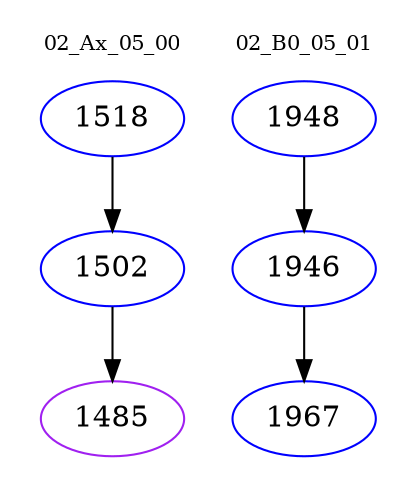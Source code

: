 digraph{
subgraph cluster_0 {
color = white
label = "02_Ax_05_00";
fontsize=10;
T0_1518 [label="1518", color="blue"]
T0_1518 -> T0_1502 [color="black"]
T0_1502 [label="1502", color="blue"]
T0_1502 -> T0_1485 [color="black"]
T0_1485 [label="1485", color="purple"]
}
subgraph cluster_1 {
color = white
label = "02_B0_05_01";
fontsize=10;
T1_1948 [label="1948", color="blue"]
T1_1948 -> T1_1946 [color="black"]
T1_1946 [label="1946", color="blue"]
T1_1946 -> T1_1967 [color="black"]
T1_1967 [label="1967", color="blue"]
}
}
